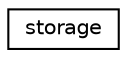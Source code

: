 digraph "Graphical Class Hierarchy"
{
  edge [fontname="Helvetica",fontsize="10",labelfontname="Helvetica",labelfontsize="10"];
  node [fontname="Helvetica",fontsize="10",shape=record];
  rankdir="LR";
  Node0 [label="storage",height=0.2,width=0.4,color="black", fillcolor="white", style="filled",URL="$structstorage.html"];
}
